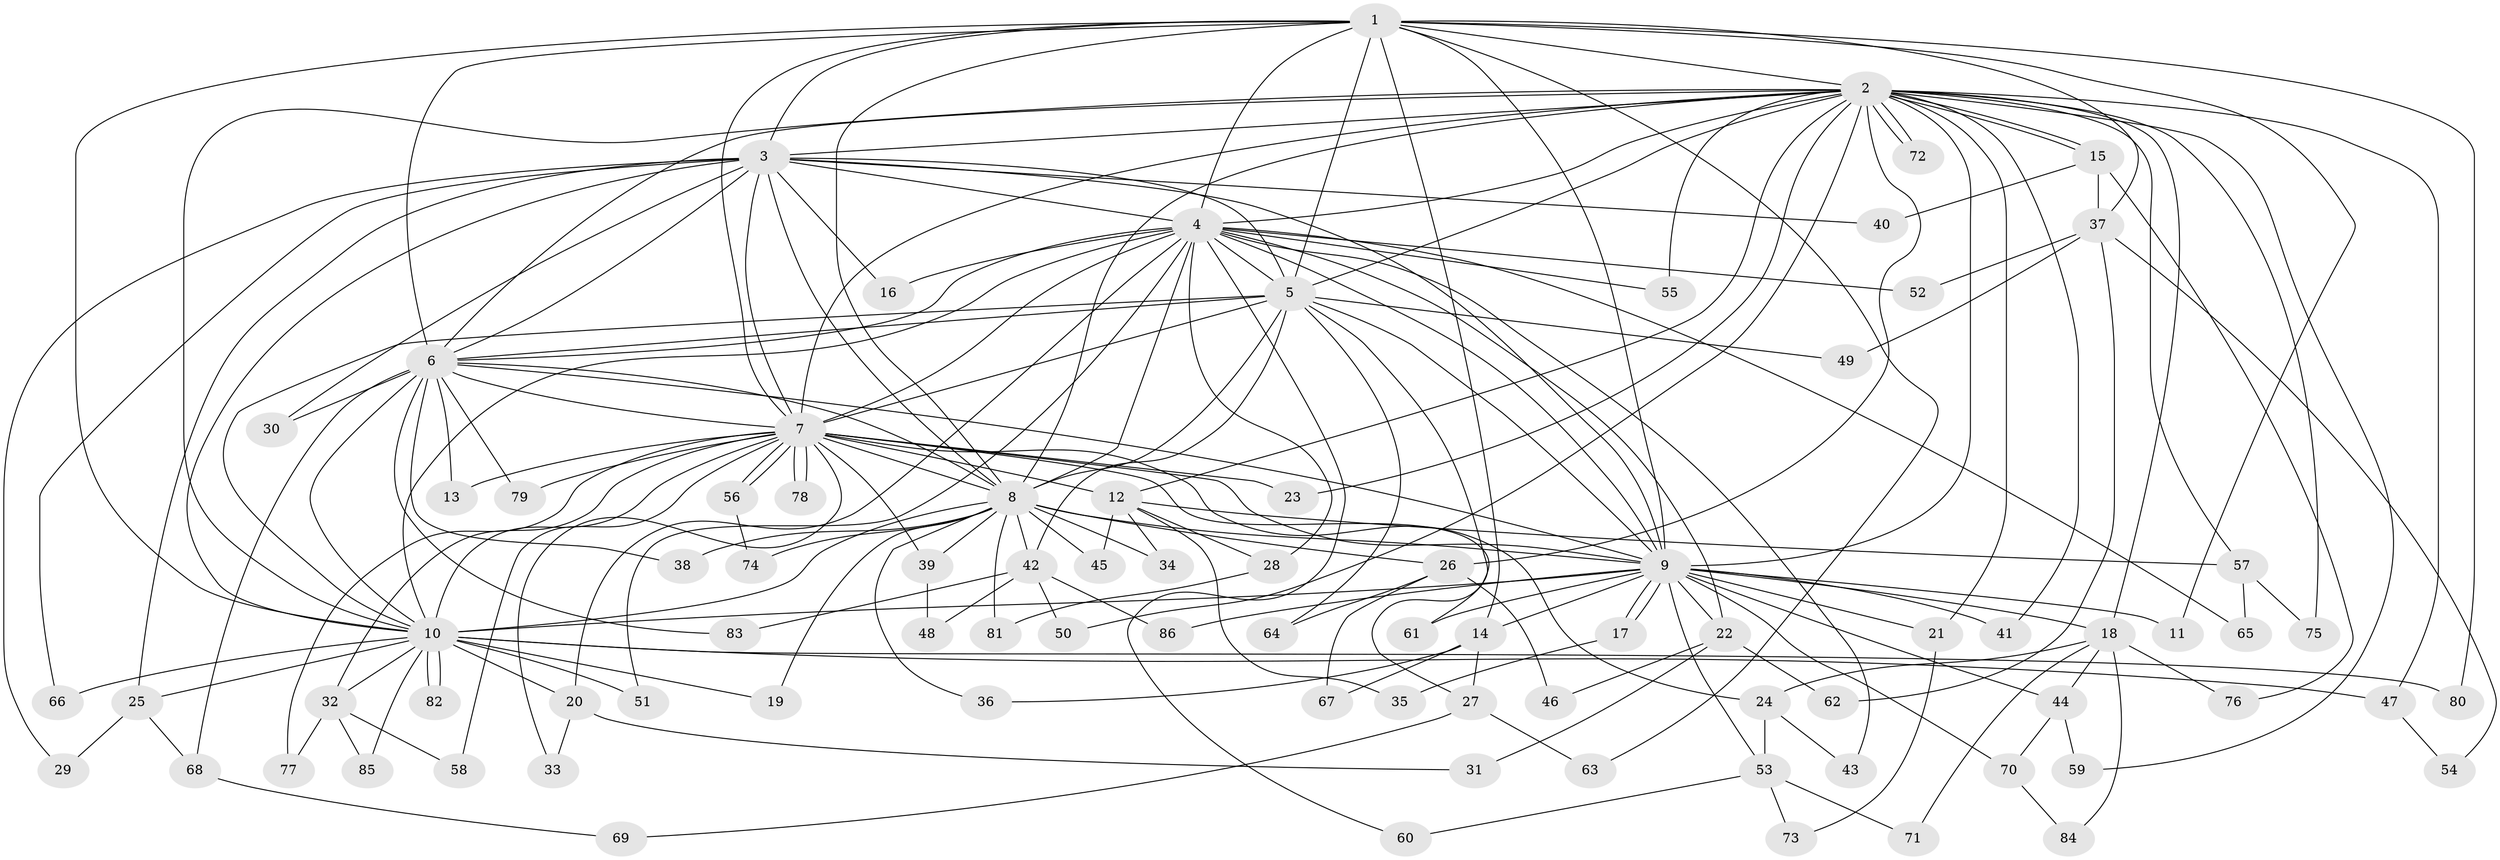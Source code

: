 // Generated by graph-tools (version 1.1) at 2025/14/03/09/25 04:14:01]
// undirected, 86 vertices, 197 edges
graph export_dot {
graph [start="1"]
  node [color=gray90,style=filled];
  1;
  2;
  3;
  4;
  5;
  6;
  7;
  8;
  9;
  10;
  11;
  12;
  13;
  14;
  15;
  16;
  17;
  18;
  19;
  20;
  21;
  22;
  23;
  24;
  25;
  26;
  27;
  28;
  29;
  30;
  31;
  32;
  33;
  34;
  35;
  36;
  37;
  38;
  39;
  40;
  41;
  42;
  43;
  44;
  45;
  46;
  47;
  48;
  49;
  50;
  51;
  52;
  53;
  54;
  55;
  56;
  57;
  58;
  59;
  60;
  61;
  62;
  63;
  64;
  65;
  66;
  67;
  68;
  69;
  70;
  71;
  72;
  73;
  74;
  75;
  76;
  77;
  78;
  79;
  80;
  81;
  82;
  83;
  84;
  85;
  86;
  1 -- 2;
  1 -- 3;
  1 -- 4;
  1 -- 5;
  1 -- 6;
  1 -- 7;
  1 -- 8;
  1 -- 9;
  1 -- 10;
  1 -- 11;
  1 -- 14;
  1 -- 37;
  1 -- 63;
  1 -- 80;
  2 -- 3;
  2 -- 4;
  2 -- 5;
  2 -- 6;
  2 -- 7;
  2 -- 8;
  2 -- 9;
  2 -- 10;
  2 -- 12;
  2 -- 15;
  2 -- 15;
  2 -- 18;
  2 -- 21;
  2 -- 23;
  2 -- 26;
  2 -- 41;
  2 -- 47;
  2 -- 50;
  2 -- 55;
  2 -- 57;
  2 -- 59;
  2 -- 72;
  2 -- 72;
  2 -- 75;
  3 -- 4;
  3 -- 5;
  3 -- 6;
  3 -- 7;
  3 -- 8;
  3 -- 9;
  3 -- 10;
  3 -- 16;
  3 -- 25;
  3 -- 29;
  3 -- 30;
  3 -- 40;
  3 -- 66;
  4 -- 5;
  4 -- 6;
  4 -- 7;
  4 -- 8;
  4 -- 9;
  4 -- 10;
  4 -- 16;
  4 -- 20;
  4 -- 22;
  4 -- 28;
  4 -- 43;
  4 -- 51;
  4 -- 52;
  4 -- 55;
  4 -- 60;
  4 -- 65;
  5 -- 6;
  5 -- 7;
  5 -- 8;
  5 -- 9;
  5 -- 10;
  5 -- 27;
  5 -- 42;
  5 -- 49;
  5 -- 64;
  6 -- 7;
  6 -- 8;
  6 -- 9;
  6 -- 10;
  6 -- 13;
  6 -- 30;
  6 -- 38;
  6 -- 68;
  6 -- 79;
  6 -- 83;
  7 -- 8;
  7 -- 9;
  7 -- 10;
  7 -- 12;
  7 -- 13;
  7 -- 23;
  7 -- 24;
  7 -- 32;
  7 -- 33;
  7 -- 39;
  7 -- 56;
  7 -- 56;
  7 -- 58;
  7 -- 61;
  7 -- 77;
  7 -- 78;
  7 -- 78;
  7 -- 79;
  8 -- 9;
  8 -- 10;
  8 -- 19;
  8 -- 26;
  8 -- 34;
  8 -- 36;
  8 -- 38;
  8 -- 39;
  8 -- 42;
  8 -- 45;
  8 -- 74;
  8 -- 81;
  9 -- 10;
  9 -- 11;
  9 -- 14;
  9 -- 17;
  9 -- 17;
  9 -- 18;
  9 -- 21;
  9 -- 22;
  9 -- 41;
  9 -- 44;
  9 -- 53;
  9 -- 61;
  9 -- 70;
  9 -- 86;
  10 -- 19;
  10 -- 20;
  10 -- 25;
  10 -- 32;
  10 -- 47;
  10 -- 51;
  10 -- 66;
  10 -- 80;
  10 -- 82;
  10 -- 82;
  10 -- 85;
  12 -- 28;
  12 -- 34;
  12 -- 35;
  12 -- 45;
  12 -- 57;
  14 -- 27;
  14 -- 36;
  14 -- 67;
  15 -- 37;
  15 -- 40;
  15 -- 76;
  17 -- 35;
  18 -- 24;
  18 -- 44;
  18 -- 71;
  18 -- 76;
  18 -- 84;
  20 -- 31;
  20 -- 33;
  21 -- 73;
  22 -- 31;
  22 -- 46;
  22 -- 62;
  24 -- 43;
  24 -- 53;
  25 -- 29;
  25 -- 68;
  26 -- 46;
  26 -- 64;
  26 -- 67;
  27 -- 63;
  27 -- 69;
  28 -- 81;
  32 -- 58;
  32 -- 77;
  32 -- 85;
  37 -- 49;
  37 -- 52;
  37 -- 54;
  37 -- 62;
  39 -- 48;
  42 -- 48;
  42 -- 50;
  42 -- 83;
  42 -- 86;
  44 -- 59;
  44 -- 70;
  47 -- 54;
  53 -- 60;
  53 -- 71;
  53 -- 73;
  56 -- 74;
  57 -- 65;
  57 -- 75;
  68 -- 69;
  70 -- 84;
}
